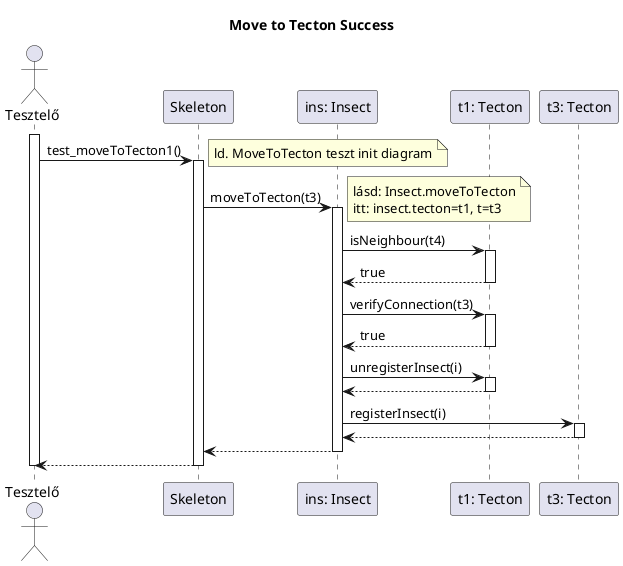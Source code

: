 @startuml test_moveToTecton1

title Move to Tecton Success

actor "Tesztelő" as t
participant "Skeleton" as ske
participant "ins: Insect" as i
participant "t1: Tecton" as t1
participant "t3: Tecton" as t3

activate t

t -> ske: test_moveToTecton1()
note right: ld. MoveToTecton teszt init diagram
activate ske

	ske -> i: moveToTecton(t3)
	activate i
	note right: lásd: Insect.moveToTecton\nitt: insect.tecton=t1, t=t3

		i -> t1: isNeighbour(t4)
		activate t1

		i <-- t1: true
		deactivate t1

		i -> t1: verifyConnection(t3)
		activate t1

		i <-- t1: true
		deactivate t1

		i -> t1: unregisterInsect(i)
		activate t1

		i <-- t1
		deactivate t1

		i -> t3: registerInsect(i)
		activate t3

		i <-- t3
		deactivate t3


	ske <-- i
	deactivate i

' idk hogy ez kelleni fog-e valamilyen formában ~tams
'	opt ins.tecton != t3
'		t -> logger: printError("test_moveToTecton1 failed")
'		activate logger
'
'		t <-- logger
'		deactivate logger
'	end

t <-- ske
deactivate ske

deactivate t

@enduml